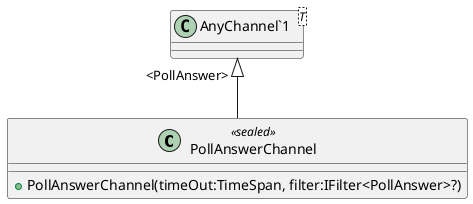@startuml
class PollAnswerChannel <<sealed>> {
    + PollAnswerChannel(timeOut:TimeSpan, filter:IFilter<PollAnswer>?)
}
class "AnyChannel`1"<T> {
}
"AnyChannel`1" "<PollAnswer>" <|-- PollAnswerChannel
@enduml
